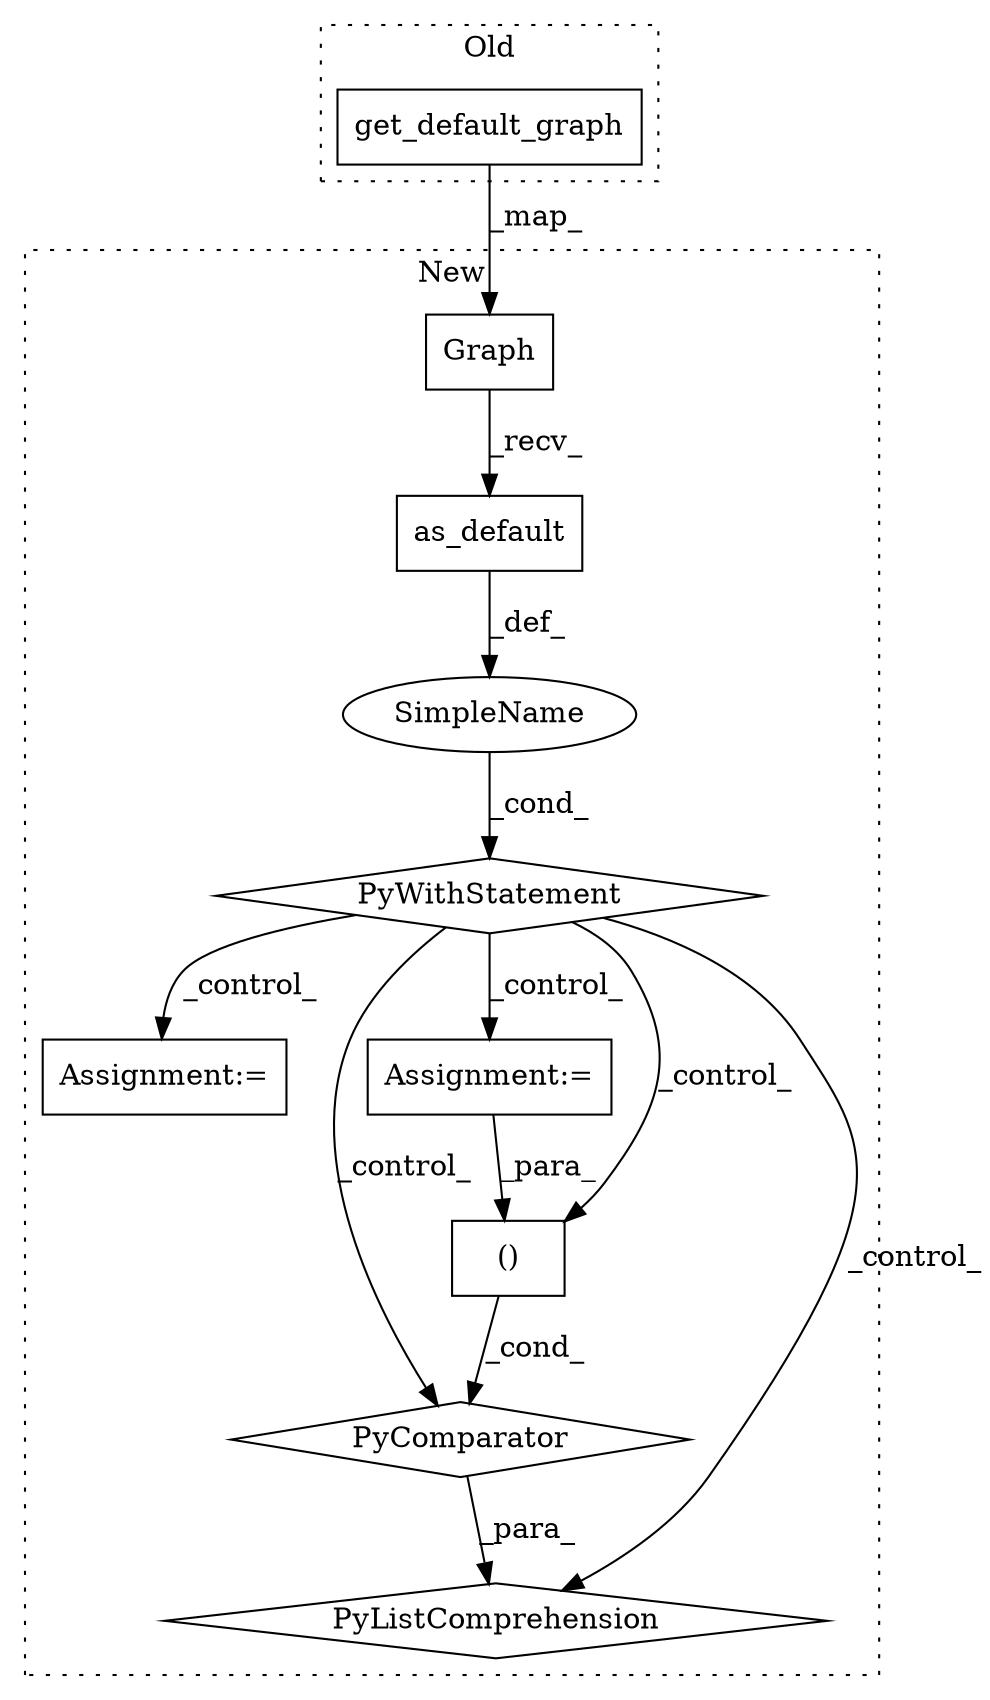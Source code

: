 digraph G {
subgraph cluster0 {
1 [label="get_default_graph" a="32" s="8742" l="19" shape="box"];
label = "Old";
style="dotted";
}
subgraph cluster1 {
2 [label="Graph" a="32" s="8946" l="7" shape="box"];
3 [label="as_default" a="32" s="8954" l="12" shape="box"];
4 [label="PyWithStatement" a="104" s="8915,8966" l="10,2" shape="diamond"];
5 [label="SimpleName" a="42" s="" l="" shape="ellipse"];
6 [label="Assignment:=" a="7" s="8980" l="5" shape="box"];
7 [label="PyComparator" a="113" s="9180" l="50" shape="diamond"];
8 [label="()" a="106" s="9069" l="31" shape="box"];
9 [label="PyListComprehension" a="109" s="9069" l="176" shape="diamond"];
10 [label="Assignment:=" a="7" s="9180" l="50" shape="box"];
label = "New";
style="dotted";
}
1 -> 2 [label="_map_"];
2 -> 3 [label="_recv_"];
3 -> 5 [label="_def_"];
4 -> 9 [label="_control_"];
4 -> 7 [label="_control_"];
4 -> 8 [label="_control_"];
4 -> 10 [label="_control_"];
4 -> 6 [label="_control_"];
5 -> 4 [label="_cond_"];
7 -> 9 [label="_para_"];
8 -> 7 [label="_cond_"];
10 -> 8 [label="_para_"];
}